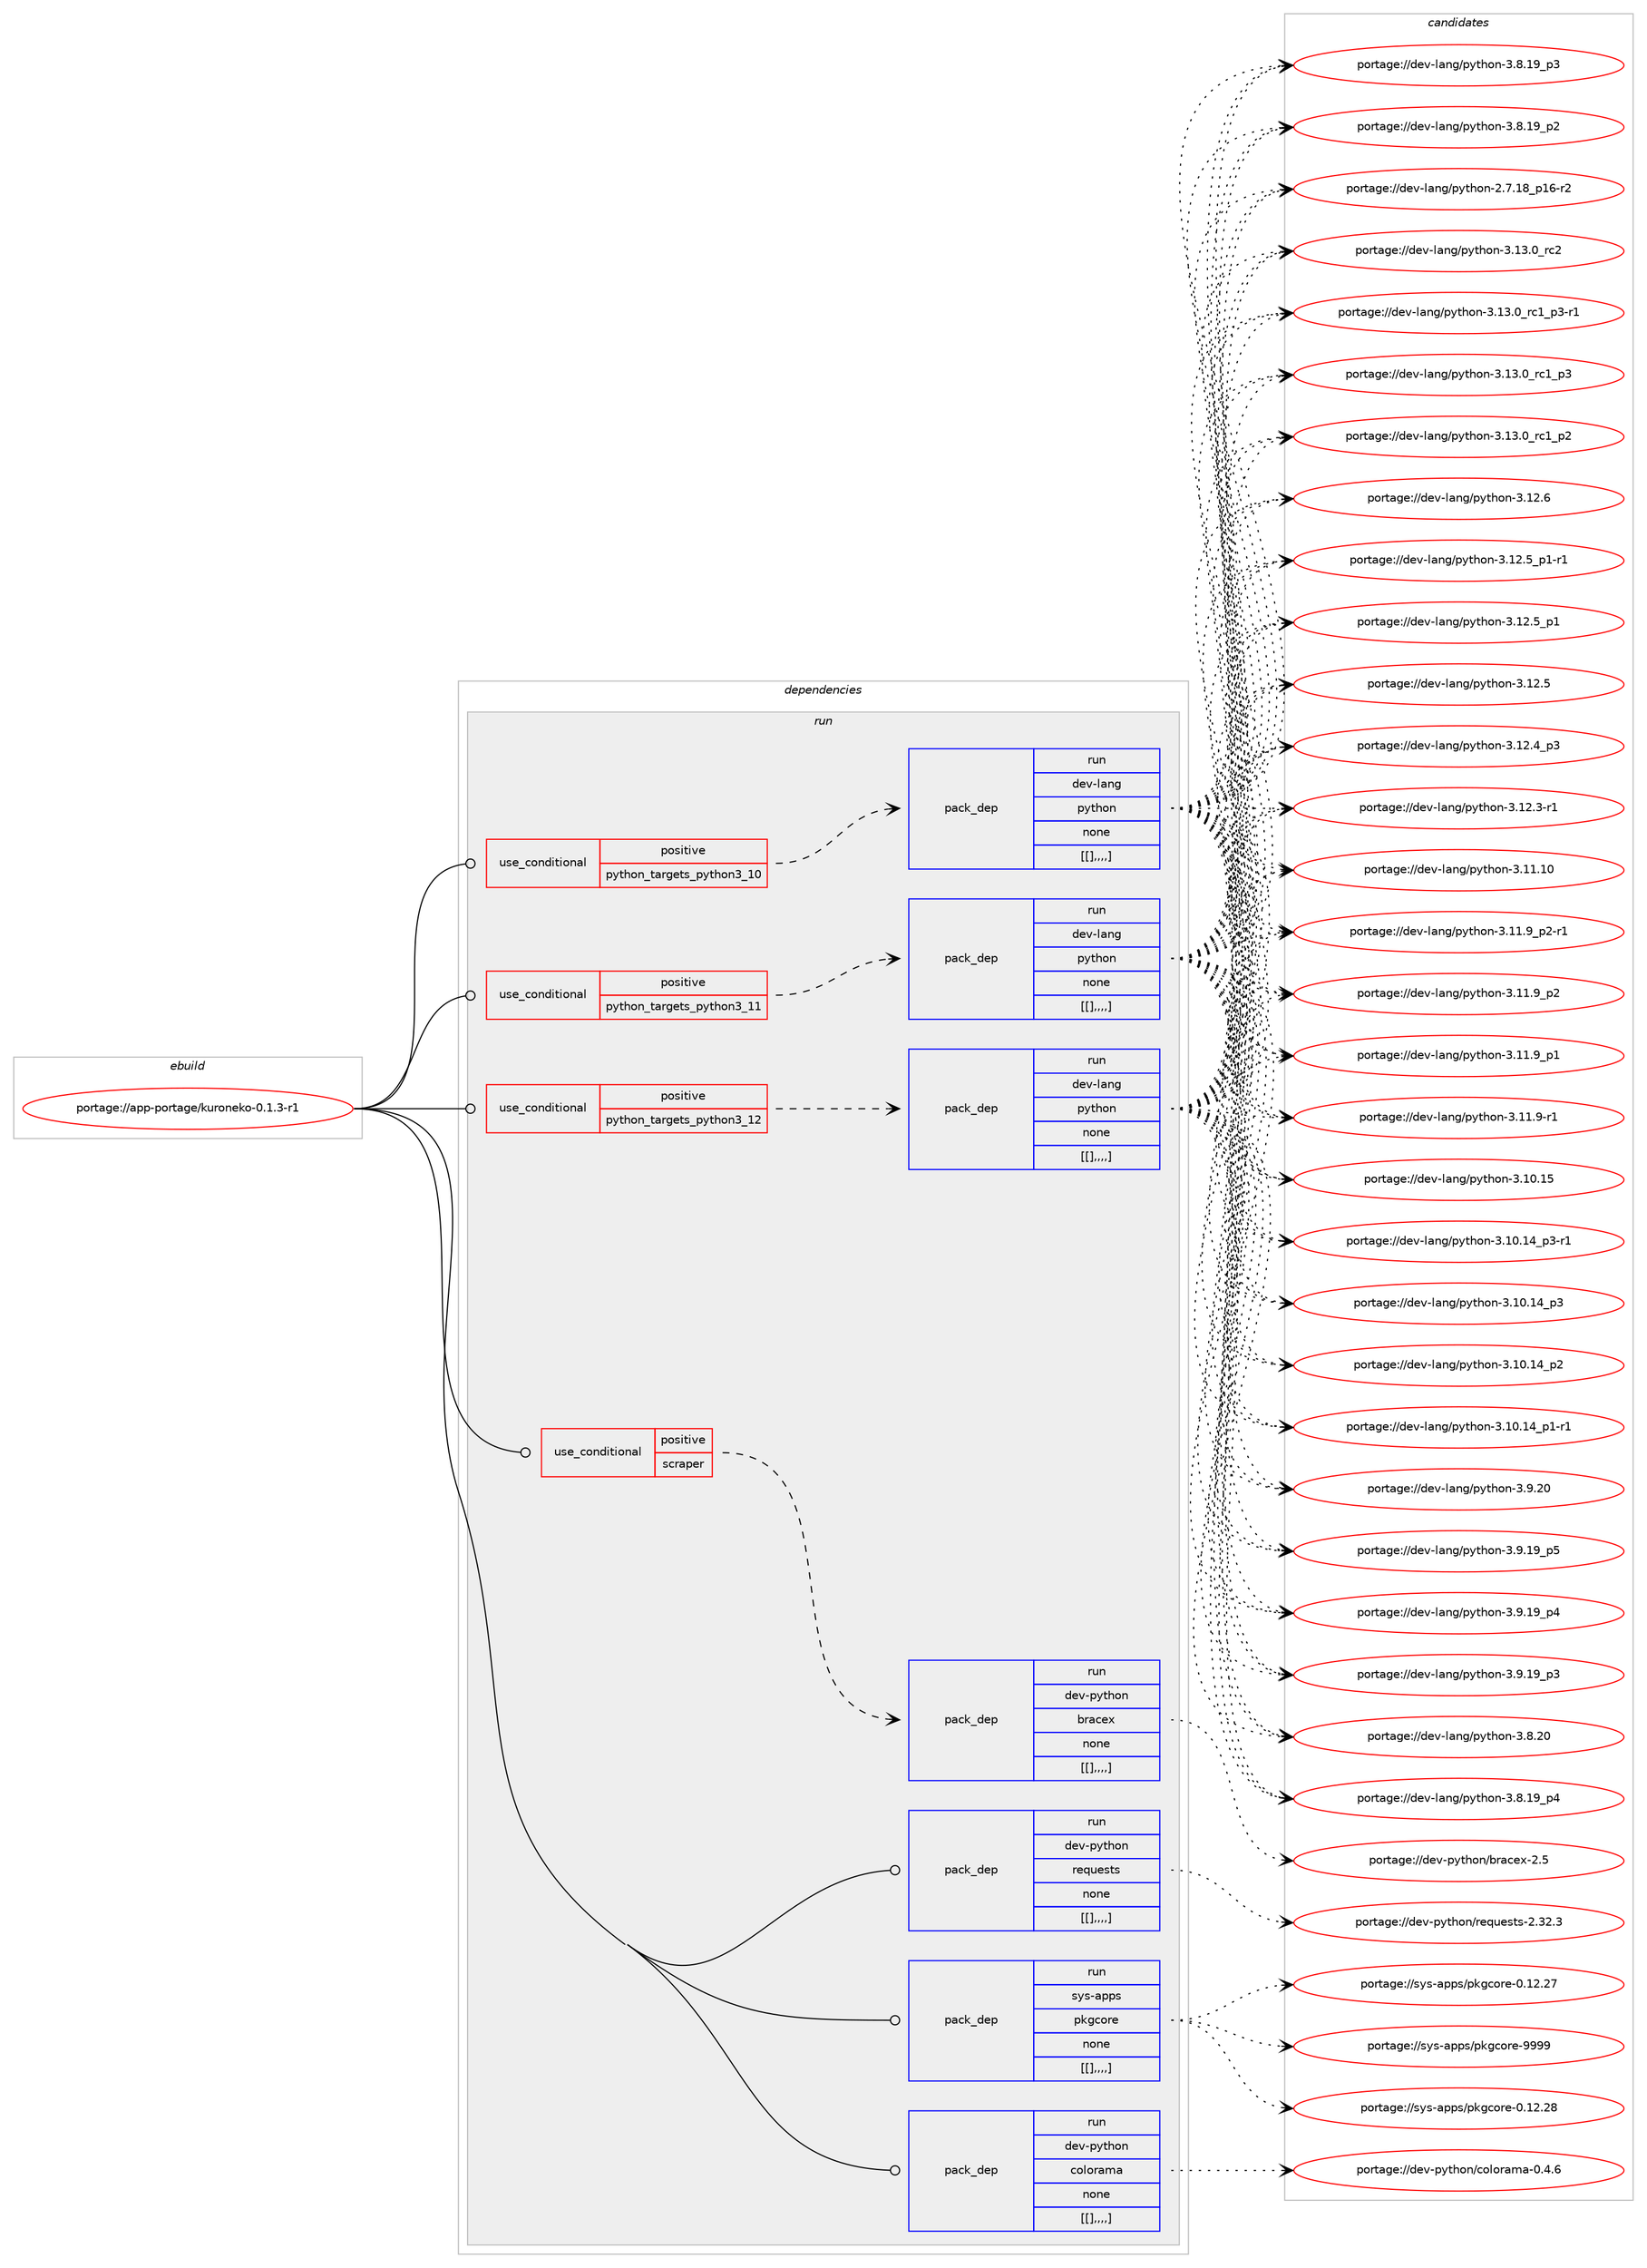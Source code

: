 digraph prolog {

# *************
# Graph options
# *************

newrank=true;
concentrate=true;
compound=true;
graph [rankdir=LR,fontname=Helvetica,fontsize=10,ranksep=1.5];#, ranksep=2.5, nodesep=0.2];
edge  [arrowhead=vee];
node  [fontname=Helvetica,fontsize=10];

# **********
# The ebuild
# **********

subgraph cluster_leftcol {
color=gray;
label=<<i>ebuild</i>>;
id [label="portage://app-portage/kuroneko-0.1.3-r1", color=red, width=4, href="../app-portage/kuroneko-0.1.3-r1.svg"];
}

# ****************
# The dependencies
# ****************

subgraph cluster_midcol {
color=gray;
label=<<i>dependencies</i>>;
subgraph cluster_compile {
fillcolor="#eeeeee";
style=filled;
label=<<i>compile</i>>;
}
subgraph cluster_compileandrun {
fillcolor="#eeeeee";
style=filled;
label=<<i>compile and run</i>>;
}
subgraph cluster_run {
fillcolor="#eeeeee";
style=filled;
label=<<i>run</i>>;
subgraph cond14282 {
dependency51471 [label=<<TABLE BORDER="0" CELLBORDER="1" CELLSPACING="0" CELLPADDING="4"><TR><TD ROWSPAN="3" CELLPADDING="10">use_conditional</TD></TR><TR><TD>positive</TD></TR><TR><TD>python_targets_python3_10</TD></TR></TABLE>>, shape=none, color=red];
subgraph pack36725 {
dependency51472 [label=<<TABLE BORDER="0" CELLBORDER="1" CELLSPACING="0" CELLPADDING="4" WIDTH="220"><TR><TD ROWSPAN="6" CELLPADDING="30">pack_dep</TD></TR><TR><TD WIDTH="110">run</TD></TR><TR><TD>dev-lang</TD></TR><TR><TD>python</TD></TR><TR><TD>none</TD></TR><TR><TD>[[],,,,]</TD></TR></TABLE>>, shape=none, color=blue];
}
dependency51471:e -> dependency51472:w [weight=20,style="dashed",arrowhead="vee"];
}
id:e -> dependency51471:w [weight=20,style="solid",arrowhead="odot"];
subgraph cond14283 {
dependency51473 [label=<<TABLE BORDER="0" CELLBORDER="1" CELLSPACING="0" CELLPADDING="4"><TR><TD ROWSPAN="3" CELLPADDING="10">use_conditional</TD></TR><TR><TD>positive</TD></TR><TR><TD>python_targets_python3_11</TD></TR></TABLE>>, shape=none, color=red];
subgraph pack36726 {
dependency51474 [label=<<TABLE BORDER="0" CELLBORDER="1" CELLSPACING="0" CELLPADDING="4" WIDTH="220"><TR><TD ROWSPAN="6" CELLPADDING="30">pack_dep</TD></TR><TR><TD WIDTH="110">run</TD></TR><TR><TD>dev-lang</TD></TR><TR><TD>python</TD></TR><TR><TD>none</TD></TR><TR><TD>[[],,,,]</TD></TR></TABLE>>, shape=none, color=blue];
}
dependency51473:e -> dependency51474:w [weight=20,style="dashed",arrowhead="vee"];
}
id:e -> dependency51473:w [weight=20,style="solid",arrowhead="odot"];
subgraph cond14284 {
dependency51475 [label=<<TABLE BORDER="0" CELLBORDER="1" CELLSPACING="0" CELLPADDING="4"><TR><TD ROWSPAN="3" CELLPADDING="10">use_conditional</TD></TR><TR><TD>positive</TD></TR><TR><TD>python_targets_python3_12</TD></TR></TABLE>>, shape=none, color=red];
subgraph pack36727 {
dependency51476 [label=<<TABLE BORDER="0" CELLBORDER="1" CELLSPACING="0" CELLPADDING="4" WIDTH="220"><TR><TD ROWSPAN="6" CELLPADDING="30">pack_dep</TD></TR><TR><TD WIDTH="110">run</TD></TR><TR><TD>dev-lang</TD></TR><TR><TD>python</TD></TR><TR><TD>none</TD></TR><TR><TD>[[],,,,]</TD></TR></TABLE>>, shape=none, color=blue];
}
dependency51475:e -> dependency51476:w [weight=20,style="dashed",arrowhead="vee"];
}
id:e -> dependency51475:w [weight=20,style="solid",arrowhead="odot"];
subgraph cond14285 {
dependency51477 [label=<<TABLE BORDER="0" CELLBORDER="1" CELLSPACING="0" CELLPADDING="4"><TR><TD ROWSPAN="3" CELLPADDING="10">use_conditional</TD></TR><TR><TD>positive</TD></TR><TR><TD>scraper</TD></TR></TABLE>>, shape=none, color=red];
subgraph pack36728 {
dependency51478 [label=<<TABLE BORDER="0" CELLBORDER="1" CELLSPACING="0" CELLPADDING="4" WIDTH="220"><TR><TD ROWSPAN="6" CELLPADDING="30">pack_dep</TD></TR><TR><TD WIDTH="110">run</TD></TR><TR><TD>dev-python</TD></TR><TR><TD>bracex</TD></TR><TR><TD>none</TD></TR><TR><TD>[[],,,,]</TD></TR></TABLE>>, shape=none, color=blue];
}
dependency51477:e -> dependency51478:w [weight=20,style="dashed",arrowhead="vee"];
}
id:e -> dependency51477:w [weight=20,style="solid",arrowhead="odot"];
subgraph pack36729 {
dependency51479 [label=<<TABLE BORDER="0" CELLBORDER="1" CELLSPACING="0" CELLPADDING="4" WIDTH="220"><TR><TD ROWSPAN="6" CELLPADDING="30">pack_dep</TD></TR><TR><TD WIDTH="110">run</TD></TR><TR><TD>dev-python</TD></TR><TR><TD>colorama</TD></TR><TR><TD>none</TD></TR><TR><TD>[[],,,,]</TD></TR></TABLE>>, shape=none, color=blue];
}
id:e -> dependency51479:w [weight=20,style="solid",arrowhead="odot"];
subgraph pack36730 {
dependency51480 [label=<<TABLE BORDER="0" CELLBORDER="1" CELLSPACING="0" CELLPADDING="4" WIDTH="220"><TR><TD ROWSPAN="6" CELLPADDING="30">pack_dep</TD></TR><TR><TD WIDTH="110">run</TD></TR><TR><TD>dev-python</TD></TR><TR><TD>requests</TD></TR><TR><TD>none</TD></TR><TR><TD>[[],,,,]</TD></TR></TABLE>>, shape=none, color=blue];
}
id:e -> dependency51480:w [weight=20,style="solid",arrowhead="odot"];
subgraph pack36731 {
dependency51481 [label=<<TABLE BORDER="0" CELLBORDER="1" CELLSPACING="0" CELLPADDING="4" WIDTH="220"><TR><TD ROWSPAN="6" CELLPADDING="30">pack_dep</TD></TR><TR><TD WIDTH="110">run</TD></TR><TR><TD>sys-apps</TD></TR><TR><TD>pkgcore</TD></TR><TR><TD>none</TD></TR><TR><TD>[[],,,,]</TD></TR></TABLE>>, shape=none, color=blue];
}
id:e -> dependency51481:w [weight=20,style="solid",arrowhead="odot"];
}
}

# **************
# The candidates
# **************

subgraph cluster_choices {
rank=same;
color=gray;
label=<<i>candidates</i>>;

subgraph choice36725 {
color=black;
nodesep=1;
choice10010111845108971101034711212111610411111045514649514648951149950 [label="portage://dev-lang/python-3.13.0_rc2", color=red, width=4,href="../dev-lang/python-3.13.0_rc2.svg"];
choice1001011184510897110103471121211161041111104551464951464895114994995112514511449 [label="portage://dev-lang/python-3.13.0_rc1_p3-r1", color=red, width=4,href="../dev-lang/python-3.13.0_rc1_p3-r1.svg"];
choice100101118451089711010347112121116104111110455146495146489511499499511251 [label="portage://dev-lang/python-3.13.0_rc1_p3", color=red, width=4,href="../dev-lang/python-3.13.0_rc1_p3.svg"];
choice100101118451089711010347112121116104111110455146495146489511499499511250 [label="portage://dev-lang/python-3.13.0_rc1_p2", color=red, width=4,href="../dev-lang/python-3.13.0_rc1_p2.svg"];
choice10010111845108971101034711212111610411111045514649504654 [label="portage://dev-lang/python-3.12.6", color=red, width=4,href="../dev-lang/python-3.12.6.svg"];
choice1001011184510897110103471121211161041111104551464950465395112494511449 [label="portage://dev-lang/python-3.12.5_p1-r1", color=red, width=4,href="../dev-lang/python-3.12.5_p1-r1.svg"];
choice100101118451089711010347112121116104111110455146495046539511249 [label="portage://dev-lang/python-3.12.5_p1", color=red, width=4,href="../dev-lang/python-3.12.5_p1.svg"];
choice10010111845108971101034711212111610411111045514649504653 [label="portage://dev-lang/python-3.12.5", color=red, width=4,href="../dev-lang/python-3.12.5.svg"];
choice100101118451089711010347112121116104111110455146495046529511251 [label="portage://dev-lang/python-3.12.4_p3", color=red, width=4,href="../dev-lang/python-3.12.4_p3.svg"];
choice100101118451089711010347112121116104111110455146495046514511449 [label="portage://dev-lang/python-3.12.3-r1", color=red, width=4,href="../dev-lang/python-3.12.3-r1.svg"];
choice1001011184510897110103471121211161041111104551464949464948 [label="portage://dev-lang/python-3.11.10", color=red, width=4,href="../dev-lang/python-3.11.10.svg"];
choice1001011184510897110103471121211161041111104551464949465795112504511449 [label="portage://dev-lang/python-3.11.9_p2-r1", color=red, width=4,href="../dev-lang/python-3.11.9_p2-r1.svg"];
choice100101118451089711010347112121116104111110455146494946579511250 [label="portage://dev-lang/python-3.11.9_p2", color=red, width=4,href="../dev-lang/python-3.11.9_p2.svg"];
choice100101118451089711010347112121116104111110455146494946579511249 [label="portage://dev-lang/python-3.11.9_p1", color=red, width=4,href="../dev-lang/python-3.11.9_p1.svg"];
choice100101118451089711010347112121116104111110455146494946574511449 [label="portage://dev-lang/python-3.11.9-r1", color=red, width=4,href="../dev-lang/python-3.11.9-r1.svg"];
choice1001011184510897110103471121211161041111104551464948464953 [label="portage://dev-lang/python-3.10.15", color=red, width=4,href="../dev-lang/python-3.10.15.svg"];
choice100101118451089711010347112121116104111110455146494846495295112514511449 [label="portage://dev-lang/python-3.10.14_p3-r1", color=red, width=4,href="../dev-lang/python-3.10.14_p3-r1.svg"];
choice10010111845108971101034711212111610411111045514649484649529511251 [label="portage://dev-lang/python-3.10.14_p3", color=red, width=4,href="../dev-lang/python-3.10.14_p3.svg"];
choice10010111845108971101034711212111610411111045514649484649529511250 [label="portage://dev-lang/python-3.10.14_p2", color=red, width=4,href="../dev-lang/python-3.10.14_p2.svg"];
choice100101118451089711010347112121116104111110455146494846495295112494511449 [label="portage://dev-lang/python-3.10.14_p1-r1", color=red, width=4,href="../dev-lang/python-3.10.14_p1-r1.svg"];
choice10010111845108971101034711212111610411111045514657465048 [label="portage://dev-lang/python-3.9.20", color=red, width=4,href="../dev-lang/python-3.9.20.svg"];
choice100101118451089711010347112121116104111110455146574649579511253 [label="portage://dev-lang/python-3.9.19_p5", color=red, width=4,href="../dev-lang/python-3.9.19_p5.svg"];
choice100101118451089711010347112121116104111110455146574649579511252 [label="portage://dev-lang/python-3.9.19_p4", color=red, width=4,href="../dev-lang/python-3.9.19_p4.svg"];
choice100101118451089711010347112121116104111110455146574649579511251 [label="portage://dev-lang/python-3.9.19_p3", color=red, width=4,href="../dev-lang/python-3.9.19_p3.svg"];
choice10010111845108971101034711212111610411111045514656465048 [label="portage://dev-lang/python-3.8.20", color=red, width=4,href="../dev-lang/python-3.8.20.svg"];
choice100101118451089711010347112121116104111110455146564649579511252 [label="portage://dev-lang/python-3.8.19_p4", color=red, width=4,href="../dev-lang/python-3.8.19_p4.svg"];
choice100101118451089711010347112121116104111110455146564649579511251 [label="portage://dev-lang/python-3.8.19_p3", color=red, width=4,href="../dev-lang/python-3.8.19_p3.svg"];
choice100101118451089711010347112121116104111110455146564649579511250 [label="portage://dev-lang/python-3.8.19_p2", color=red, width=4,href="../dev-lang/python-3.8.19_p2.svg"];
choice100101118451089711010347112121116104111110455046554649569511249544511450 [label="portage://dev-lang/python-2.7.18_p16-r2", color=red, width=4,href="../dev-lang/python-2.7.18_p16-r2.svg"];
dependency51472:e -> choice10010111845108971101034711212111610411111045514649514648951149950:w [style=dotted,weight="100"];
dependency51472:e -> choice1001011184510897110103471121211161041111104551464951464895114994995112514511449:w [style=dotted,weight="100"];
dependency51472:e -> choice100101118451089711010347112121116104111110455146495146489511499499511251:w [style=dotted,weight="100"];
dependency51472:e -> choice100101118451089711010347112121116104111110455146495146489511499499511250:w [style=dotted,weight="100"];
dependency51472:e -> choice10010111845108971101034711212111610411111045514649504654:w [style=dotted,weight="100"];
dependency51472:e -> choice1001011184510897110103471121211161041111104551464950465395112494511449:w [style=dotted,weight="100"];
dependency51472:e -> choice100101118451089711010347112121116104111110455146495046539511249:w [style=dotted,weight="100"];
dependency51472:e -> choice10010111845108971101034711212111610411111045514649504653:w [style=dotted,weight="100"];
dependency51472:e -> choice100101118451089711010347112121116104111110455146495046529511251:w [style=dotted,weight="100"];
dependency51472:e -> choice100101118451089711010347112121116104111110455146495046514511449:w [style=dotted,weight="100"];
dependency51472:e -> choice1001011184510897110103471121211161041111104551464949464948:w [style=dotted,weight="100"];
dependency51472:e -> choice1001011184510897110103471121211161041111104551464949465795112504511449:w [style=dotted,weight="100"];
dependency51472:e -> choice100101118451089711010347112121116104111110455146494946579511250:w [style=dotted,weight="100"];
dependency51472:e -> choice100101118451089711010347112121116104111110455146494946579511249:w [style=dotted,weight="100"];
dependency51472:e -> choice100101118451089711010347112121116104111110455146494946574511449:w [style=dotted,weight="100"];
dependency51472:e -> choice1001011184510897110103471121211161041111104551464948464953:w [style=dotted,weight="100"];
dependency51472:e -> choice100101118451089711010347112121116104111110455146494846495295112514511449:w [style=dotted,weight="100"];
dependency51472:e -> choice10010111845108971101034711212111610411111045514649484649529511251:w [style=dotted,weight="100"];
dependency51472:e -> choice10010111845108971101034711212111610411111045514649484649529511250:w [style=dotted,weight="100"];
dependency51472:e -> choice100101118451089711010347112121116104111110455146494846495295112494511449:w [style=dotted,weight="100"];
dependency51472:e -> choice10010111845108971101034711212111610411111045514657465048:w [style=dotted,weight="100"];
dependency51472:e -> choice100101118451089711010347112121116104111110455146574649579511253:w [style=dotted,weight="100"];
dependency51472:e -> choice100101118451089711010347112121116104111110455146574649579511252:w [style=dotted,weight="100"];
dependency51472:e -> choice100101118451089711010347112121116104111110455146574649579511251:w [style=dotted,weight="100"];
dependency51472:e -> choice10010111845108971101034711212111610411111045514656465048:w [style=dotted,weight="100"];
dependency51472:e -> choice100101118451089711010347112121116104111110455146564649579511252:w [style=dotted,weight="100"];
dependency51472:e -> choice100101118451089711010347112121116104111110455146564649579511251:w [style=dotted,weight="100"];
dependency51472:e -> choice100101118451089711010347112121116104111110455146564649579511250:w [style=dotted,weight="100"];
dependency51472:e -> choice100101118451089711010347112121116104111110455046554649569511249544511450:w [style=dotted,weight="100"];
}
subgraph choice36726 {
color=black;
nodesep=1;
choice10010111845108971101034711212111610411111045514649514648951149950 [label="portage://dev-lang/python-3.13.0_rc2", color=red, width=4,href="../dev-lang/python-3.13.0_rc2.svg"];
choice1001011184510897110103471121211161041111104551464951464895114994995112514511449 [label="portage://dev-lang/python-3.13.0_rc1_p3-r1", color=red, width=4,href="../dev-lang/python-3.13.0_rc1_p3-r1.svg"];
choice100101118451089711010347112121116104111110455146495146489511499499511251 [label="portage://dev-lang/python-3.13.0_rc1_p3", color=red, width=4,href="../dev-lang/python-3.13.0_rc1_p3.svg"];
choice100101118451089711010347112121116104111110455146495146489511499499511250 [label="portage://dev-lang/python-3.13.0_rc1_p2", color=red, width=4,href="../dev-lang/python-3.13.0_rc1_p2.svg"];
choice10010111845108971101034711212111610411111045514649504654 [label="portage://dev-lang/python-3.12.6", color=red, width=4,href="../dev-lang/python-3.12.6.svg"];
choice1001011184510897110103471121211161041111104551464950465395112494511449 [label="portage://dev-lang/python-3.12.5_p1-r1", color=red, width=4,href="../dev-lang/python-3.12.5_p1-r1.svg"];
choice100101118451089711010347112121116104111110455146495046539511249 [label="portage://dev-lang/python-3.12.5_p1", color=red, width=4,href="../dev-lang/python-3.12.5_p1.svg"];
choice10010111845108971101034711212111610411111045514649504653 [label="portage://dev-lang/python-3.12.5", color=red, width=4,href="../dev-lang/python-3.12.5.svg"];
choice100101118451089711010347112121116104111110455146495046529511251 [label="portage://dev-lang/python-3.12.4_p3", color=red, width=4,href="../dev-lang/python-3.12.4_p3.svg"];
choice100101118451089711010347112121116104111110455146495046514511449 [label="portage://dev-lang/python-3.12.3-r1", color=red, width=4,href="../dev-lang/python-3.12.3-r1.svg"];
choice1001011184510897110103471121211161041111104551464949464948 [label="portage://dev-lang/python-3.11.10", color=red, width=4,href="../dev-lang/python-3.11.10.svg"];
choice1001011184510897110103471121211161041111104551464949465795112504511449 [label="portage://dev-lang/python-3.11.9_p2-r1", color=red, width=4,href="../dev-lang/python-3.11.9_p2-r1.svg"];
choice100101118451089711010347112121116104111110455146494946579511250 [label="portage://dev-lang/python-3.11.9_p2", color=red, width=4,href="../dev-lang/python-3.11.9_p2.svg"];
choice100101118451089711010347112121116104111110455146494946579511249 [label="portage://dev-lang/python-3.11.9_p1", color=red, width=4,href="../dev-lang/python-3.11.9_p1.svg"];
choice100101118451089711010347112121116104111110455146494946574511449 [label="portage://dev-lang/python-3.11.9-r1", color=red, width=4,href="../dev-lang/python-3.11.9-r1.svg"];
choice1001011184510897110103471121211161041111104551464948464953 [label="portage://dev-lang/python-3.10.15", color=red, width=4,href="../dev-lang/python-3.10.15.svg"];
choice100101118451089711010347112121116104111110455146494846495295112514511449 [label="portage://dev-lang/python-3.10.14_p3-r1", color=red, width=4,href="../dev-lang/python-3.10.14_p3-r1.svg"];
choice10010111845108971101034711212111610411111045514649484649529511251 [label="portage://dev-lang/python-3.10.14_p3", color=red, width=4,href="../dev-lang/python-3.10.14_p3.svg"];
choice10010111845108971101034711212111610411111045514649484649529511250 [label="portage://dev-lang/python-3.10.14_p2", color=red, width=4,href="../dev-lang/python-3.10.14_p2.svg"];
choice100101118451089711010347112121116104111110455146494846495295112494511449 [label="portage://dev-lang/python-3.10.14_p1-r1", color=red, width=4,href="../dev-lang/python-3.10.14_p1-r1.svg"];
choice10010111845108971101034711212111610411111045514657465048 [label="portage://dev-lang/python-3.9.20", color=red, width=4,href="../dev-lang/python-3.9.20.svg"];
choice100101118451089711010347112121116104111110455146574649579511253 [label="portage://dev-lang/python-3.9.19_p5", color=red, width=4,href="../dev-lang/python-3.9.19_p5.svg"];
choice100101118451089711010347112121116104111110455146574649579511252 [label="portage://dev-lang/python-3.9.19_p4", color=red, width=4,href="../dev-lang/python-3.9.19_p4.svg"];
choice100101118451089711010347112121116104111110455146574649579511251 [label="portage://dev-lang/python-3.9.19_p3", color=red, width=4,href="../dev-lang/python-3.9.19_p3.svg"];
choice10010111845108971101034711212111610411111045514656465048 [label="portage://dev-lang/python-3.8.20", color=red, width=4,href="../dev-lang/python-3.8.20.svg"];
choice100101118451089711010347112121116104111110455146564649579511252 [label="portage://dev-lang/python-3.8.19_p4", color=red, width=4,href="../dev-lang/python-3.8.19_p4.svg"];
choice100101118451089711010347112121116104111110455146564649579511251 [label="portage://dev-lang/python-3.8.19_p3", color=red, width=4,href="../dev-lang/python-3.8.19_p3.svg"];
choice100101118451089711010347112121116104111110455146564649579511250 [label="portage://dev-lang/python-3.8.19_p2", color=red, width=4,href="../dev-lang/python-3.8.19_p2.svg"];
choice100101118451089711010347112121116104111110455046554649569511249544511450 [label="portage://dev-lang/python-2.7.18_p16-r2", color=red, width=4,href="../dev-lang/python-2.7.18_p16-r2.svg"];
dependency51474:e -> choice10010111845108971101034711212111610411111045514649514648951149950:w [style=dotted,weight="100"];
dependency51474:e -> choice1001011184510897110103471121211161041111104551464951464895114994995112514511449:w [style=dotted,weight="100"];
dependency51474:e -> choice100101118451089711010347112121116104111110455146495146489511499499511251:w [style=dotted,weight="100"];
dependency51474:e -> choice100101118451089711010347112121116104111110455146495146489511499499511250:w [style=dotted,weight="100"];
dependency51474:e -> choice10010111845108971101034711212111610411111045514649504654:w [style=dotted,weight="100"];
dependency51474:e -> choice1001011184510897110103471121211161041111104551464950465395112494511449:w [style=dotted,weight="100"];
dependency51474:e -> choice100101118451089711010347112121116104111110455146495046539511249:w [style=dotted,weight="100"];
dependency51474:e -> choice10010111845108971101034711212111610411111045514649504653:w [style=dotted,weight="100"];
dependency51474:e -> choice100101118451089711010347112121116104111110455146495046529511251:w [style=dotted,weight="100"];
dependency51474:e -> choice100101118451089711010347112121116104111110455146495046514511449:w [style=dotted,weight="100"];
dependency51474:e -> choice1001011184510897110103471121211161041111104551464949464948:w [style=dotted,weight="100"];
dependency51474:e -> choice1001011184510897110103471121211161041111104551464949465795112504511449:w [style=dotted,weight="100"];
dependency51474:e -> choice100101118451089711010347112121116104111110455146494946579511250:w [style=dotted,weight="100"];
dependency51474:e -> choice100101118451089711010347112121116104111110455146494946579511249:w [style=dotted,weight="100"];
dependency51474:e -> choice100101118451089711010347112121116104111110455146494946574511449:w [style=dotted,weight="100"];
dependency51474:e -> choice1001011184510897110103471121211161041111104551464948464953:w [style=dotted,weight="100"];
dependency51474:e -> choice100101118451089711010347112121116104111110455146494846495295112514511449:w [style=dotted,weight="100"];
dependency51474:e -> choice10010111845108971101034711212111610411111045514649484649529511251:w [style=dotted,weight="100"];
dependency51474:e -> choice10010111845108971101034711212111610411111045514649484649529511250:w [style=dotted,weight="100"];
dependency51474:e -> choice100101118451089711010347112121116104111110455146494846495295112494511449:w [style=dotted,weight="100"];
dependency51474:e -> choice10010111845108971101034711212111610411111045514657465048:w [style=dotted,weight="100"];
dependency51474:e -> choice100101118451089711010347112121116104111110455146574649579511253:w [style=dotted,weight="100"];
dependency51474:e -> choice100101118451089711010347112121116104111110455146574649579511252:w [style=dotted,weight="100"];
dependency51474:e -> choice100101118451089711010347112121116104111110455146574649579511251:w [style=dotted,weight="100"];
dependency51474:e -> choice10010111845108971101034711212111610411111045514656465048:w [style=dotted,weight="100"];
dependency51474:e -> choice100101118451089711010347112121116104111110455146564649579511252:w [style=dotted,weight="100"];
dependency51474:e -> choice100101118451089711010347112121116104111110455146564649579511251:w [style=dotted,weight="100"];
dependency51474:e -> choice100101118451089711010347112121116104111110455146564649579511250:w [style=dotted,weight="100"];
dependency51474:e -> choice100101118451089711010347112121116104111110455046554649569511249544511450:w [style=dotted,weight="100"];
}
subgraph choice36727 {
color=black;
nodesep=1;
choice10010111845108971101034711212111610411111045514649514648951149950 [label="portage://dev-lang/python-3.13.0_rc2", color=red, width=4,href="../dev-lang/python-3.13.0_rc2.svg"];
choice1001011184510897110103471121211161041111104551464951464895114994995112514511449 [label="portage://dev-lang/python-3.13.0_rc1_p3-r1", color=red, width=4,href="../dev-lang/python-3.13.0_rc1_p3-r1.svg"];
choice100101118451089711010347112121116104111110455146495146489511499499511251 [label="portage://dev-lang/python-3.13.0_rc1_p3", color=red, width=4,href="../dev-lang/python-3.13.0_rc1_p3.svg"];
choice100101118451089711010347112121116104111110455146495146489511499499511250 [label="portage://dev-lang/python-3.13.0_rc1_p2", color=red, width=4,href="../dev-lang/python-3.13.0_rc1_p2.svg"];
choice10010111845108971101034711212111610411111045514649504654 [label="portage://dev-lang/python-3.12.6", color=red, width=4,href="../dev-lang/python-3.12.6.svg"];
choice1001011184510897110103471121211161041111104551464950465395112494511449 [label="portage://dev-lang/python-3.12.5_p1-r1", color=red, width=4,href="../dev-lang/python-3.12.5_p1-r1.svg"];
choice100101118451089711010347112121116104111110455146495046539511249 [label="portage://dev-lang/python-3.12.5_p1", color=red, width=4,href="../dev-lang/python-3.12.5_p1.svg"];
choice10010111845108971101034711212111610411111045514649504653 [label="portage://dev-lang/python-3.12.5", color=red, width=4,href="../dev-lang/python-3.12.5.svg"];
choice100101118451089711010347112121116104111110455146495046529511251 [label="portage://dev-lang/python-3.12.4_p3", color=red, width=4,href="../dev-lang/python-3.12.4_p3.svg"];
choice100101118451089711010347112121116104111110455146495046514511449 [label="portage://dev-lang/python-3.12.3-r1", color=red, width=4,href="../dev-lang/python-3.12.3-r1.svg"];
choice1001011184510897110103471121211161041111104551464949464948 [label="portage://dev-lang/python-3.11.10", color=red, width=4,href="../dev-lang/python-3.11.10.svg"];
choice1001011184510897110103471121211161041111104551464949465795112504511449 [label="portage://dev-lang/python-3.11.9_p2-r1", color=red, width=4,href="../dev-lang/python-3.11.9_p2-r1.svg"];
choice100101118451089711010347112121116104111110455146494946579511250 [label="portage://dev-lang/python-3.11.9_p2", color=red, width=4,href="../dev-lang/python-3.11.9_p2.svg"];
choice100101118451089711010347112121116104111110455146494946579511249 [label="portage://dev-lang/python-3.11.9_p1", color=red, width=4,href="../dev-lang/python-3.11.9_p1.svg"];
choice100101118451089711010347112121116104111110455146494946574511449 [label="portage://dev-lang/python-3.11.9-r1", color=red, width=4,href="../dev-lang/python-3.11.9-r1.svg"];
choice1001011184510897110103471121211161041111104551464948464953 [label="portage://dev-lang/python-3.10.15", color=red, width=4,href="../dev-lang/python-3.10.15.svg"];
choice100101118451089711010347112121116104111110455146494846495295112514511449 [label="portage://dev-lang/python-3.10.14_p3-r1", color=red, width=4,href="../dev-lang/python-3.10.14_p3-r1.svg"];
choice10010111845108971101034711212111610411111045514649484649529511251 [label="portage://dev-lang/python-3.10.14_p3", color=red, width=4,href="../dev-lang/python-3.10.14_p3.svg"];
choice10010111845108971101034711212111610411111045514649484649529511250 [label="portage://dev-lang/python-3.10.14_p2", color=red, width=4,href="../dev-lang/python-3.10.14_p2.svg"];
choice100101118451089711010347112121116104111110455146494846495295112494511449 [label="portage://dev-lang/python-3.10.14_p1-r1", color=red, width=4,href="../dev-lang/python-3.10.14_p1-r1.svg"];
choice10010111845108971101034711212111610411111045514657465048 [label="portage://dev-lang/python-3.9.20", color=red, width=4,href="../dev-lang/python-3.9.20.svg"];
choice100101118451089711010347112121116104111110455146574649579511253 [label="portage://dev-lang/python-3.9.19_p5", color=red, width=4,href="../dev-lang/python-3.9.19_p5.svg"];
choice100101118451089711010347112121116104111110455146574649579511252 [label="portage://dev-lang/python-3.9.19_p4", color=red, width=4,href="../dev-lang/python-3.9.19_p4.svg"];
choice100101118451089711010347112121116104111110455146574649579511251 [label="portage://dev-lang/python-3.9.19_p3", color=red, width=4,href="../dev-lang/python-3.9.19_p3.svg"];
choice10010111845108971101034711212111610411111045514656465048 [label="portage://dev-lang/python-3.8.20", color=red, width=4,href="../dev-lang/python-3.8.20.svg"];
choice100101118451089711010347112121116104111110455146564649579511252 [label="portage://dev-lang/python-3.8.19_p4", color=red, width=4,href="../dev-lang/python-3.8.19_p4.svg"];
choice100101118451089711010347112121116104111110455146564649579511251 [label="portage://dev-lang/python-3.8.19_p3", color=red, width=4,href="../dev-lang/python-3.8.19_p3.svg"];
choice100101118451089711010347112121116104111110455146564649579511250 [label="portage://dev-lang/python-3.8.19_p2", color=red, width=4,href="../dev-lang/python-3.8.19_p2.svg"];
choice100101118451089711010347112121116104111110455046554649569511249544511450 [label="portage://dev-lang/python-2.7.18_p16-r2", color=red, width=4,href="../dev-lang/python-2.7.18_p16-r2.svg"];
dependency51476:e -> choice10010111845108971101034711212111610411111045514649514648951149950:w [style=dotted,weight="100"];
dependency51476:e -> choice1001011184510897110103471121211161041111104551464951464895114994995112514511449:w [style=dotted,weight="100"];
dependency51476:e -> choice100101118451089711010347112121116104111110455146495146489511499499511251:w [style=dotted,weight="100"];
dependency51476:e -> choice100101118451089711010347112121116104111110455146495146489511499499511250:w [style=dotted,weight="100"];
dependency51476:e -> choice10010111845108971101034711212111610411111045514649504654:w [style=dotted,weight="100"];
dependency51476:e -> choice1001011184510897110103471121211161041111104551464950465395112494511449:w [style=dotted,weight="100"];
dependency51476:e -> choice100101118451089711010347112121116104111110455146495046539511249:w [style=dotted,weight="100"];
dependency51476:e -> choice10010111845108971101034711212111610411111045514649504653:w [style=dotted,weight="100"];
dependency51476:e -> choice100101118451089711010347112121116104111110455146495046529511251:w [style=dotted,weight="100"];
dependency51476:e -> choice100101118451089711010347112121116104111110455146495046514511449:w [style=dotted,weight="100"];
dependency51476:e -> choice1001011184510897110103471121211161041111104551464949464948:w [style=dotted,weight="100"];
dependency51476:e -> choice1001011184510897110103471121211161041111104551464949465795112504511449:w [style=dotted,weight="100"];
dependency51476:e -> choice100101118451089711010347112121116104111110455146494946579511250:w [style=dotted,weight="100"];
dependency51476:e -> choice100101118451089711010347112121116104111110455146494946579511249:w [style=dotted,weight="100"];
dependency51476:e -> choice100101118451089711010347112121116104111110455146494946574511449:w [style=dotted,weight="100"];
dependency51476:e -> choice1001011184510897110103471121211161041111104551464948464953:w [style=dotted,weight="100"];
dependency51476:e -> choice100101118451089711010347112121116104111110455146494846495295112514511449:w [style=dotted,weight="100"];
dependency51476:e -> choice10010111845108971101034711212111610411111045514649484649529511251:w [style=dotted,weight="100"];
dependency51476:e -> choice10010111845108971101034711212111610411111045514649484649529511250:w [style=dotted,weight="100"];
dependency51476:e -> choice100101118451089711010347112121116104111110455146494846495295112494511449:w [style=dotted,weight="100"];
dependency51476:e -> choice10010111845108971101034711212111610411111045514657465048:w [style=dotted,weight="100"];
dependency51476:e -> choice100101118451089711010347112121116104111110455146574649579511253:w [style=dotted,weight="100"];
dependency51476:e -> choice100101118451089711010347112121116104111110455146574649579511252:w [style=dotted,weight="100"];
dependency51476:e -> choice100101118451089711010347112121116104111110455146574649579511251:w [style=dotted,weight="100"];
dependency51476:e -> choice10010111845108971101034711212111610411111045514656465048:w [style=dotted,weight="100"];
dependency51476:e -> choice100101118451089711010347112121116104111110455146564649579511252:w [style=dotted,weight="100"];
dependency51476:e -> choice100101118451089711010347112121116104111110455146564649579511251:w [style=dotted,weight="100"];
dependency51476:e -> choice100101118451089711010347112121116104111110455146564649579511250:w [style=dotted,weight="100"];
dependency51476:e -> choice100101118451089711010347112121116104111110455046554649569511249544511450:w [style=dotted,weight="100"];
}
subgraph choice36728 {
color=black;
nodesep=1;
choice100101118451121211161041111104798114979910112045504653 [label="portage://dev-python/bracex-2.5", color=red, width=4,href="../dev-python/bracex-2.5.svg"];
dependency51478:e -> choice100101118451121211161041111104798114979910112045504653:w [style=dotted,weight="100"];
}
subgraph choice36729 {
color=black;
nodesep=1;
choice1001011184511212111610411111047991111081111149710997454846524654 [label="portage://dev-python/colorama-0.4.6", color=red, width=4,href="../dev-python/colorama-0.4.6.svg"];
dependency51479:e -> choice1001011184511212111610411111047991111081111149710997454846524654:w [style=dotted,weight="100"];
}
subgraph choice36730 {
color=black;
nodesep=1;
choice100101118451121211161041111104711410111311710111511611545504651504651 [label="portage://dev-python/requests-2.32.3", color=red, width=4,href="../dev-python/requests-2.32.3.svg"];
dependency51480:e -> choice100101118451121211161041111104711410111311710111511611545504651504651:w [style=dotted,weight="100"];
}
subgraph choice36731 {
color=black;
nodesep=1;
choice115121115459711211211547112107103991111141014557575757 [label="portage://sys-apps/pkgcore-9999", color=red, width=4,href="../sys-apps/pkgcore-9999.svg"];
choice115121115459711211211547112107103991111141014548464950465056 [label="portage://sys-apps/pkgcore-0.12.28", color=red, width=4,href="../sys-apps/pkgcore-0.12.28.svg"];
choice115121115459711211211547112107103991111141014548464950465055 [label="portage://sys-apps/pkgcore-0.12.27", color=red, width=4,href="../sys-apps/pkgcore-0.12.27.svg"];
dependency51481:e -> choice115121115459711211211547112107103991111141014557575757:w [style=dotted,weight="100"];
dependency51481:e -> choice115121115459711211211547112107103991111141014548464950465056:w [style=dotted,weight="100"];
dependency51481:e -> choice115121115459711211211547112107103991111141014548464950465055:w [style=dotted,weight="100"];
}
}

}
